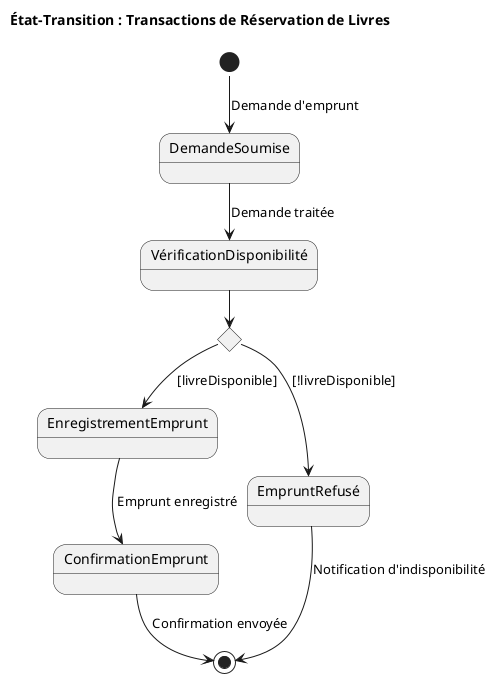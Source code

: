 @startuml
!pragma layout smetana
skinparam linestyle ortho

title État-Transition : Transactions de Réservation de Livres

[*] --> DemandeSoumise : Demande d'emprunt
DemandeSoumise --> VérificationDisponibilité : Demande traitée

state fork_disponibilite <<choice>>
VérificationDisponibilité --> fork_disponibilite

fork_disponibilite --> EnregistrementEmprunt : [livreDisponible]
fork_disponibilite --> EmpruntRefusé : [!livreDisponible]

EnregistrementEmprunt --> ConfirmationEmprunt : Emprunt enregistré
ConfirmationEmprunt --> [*] : Confirmation envoyée

EmpruntRefusé --> [*] : Notification d'indisponibilité
@enduml
